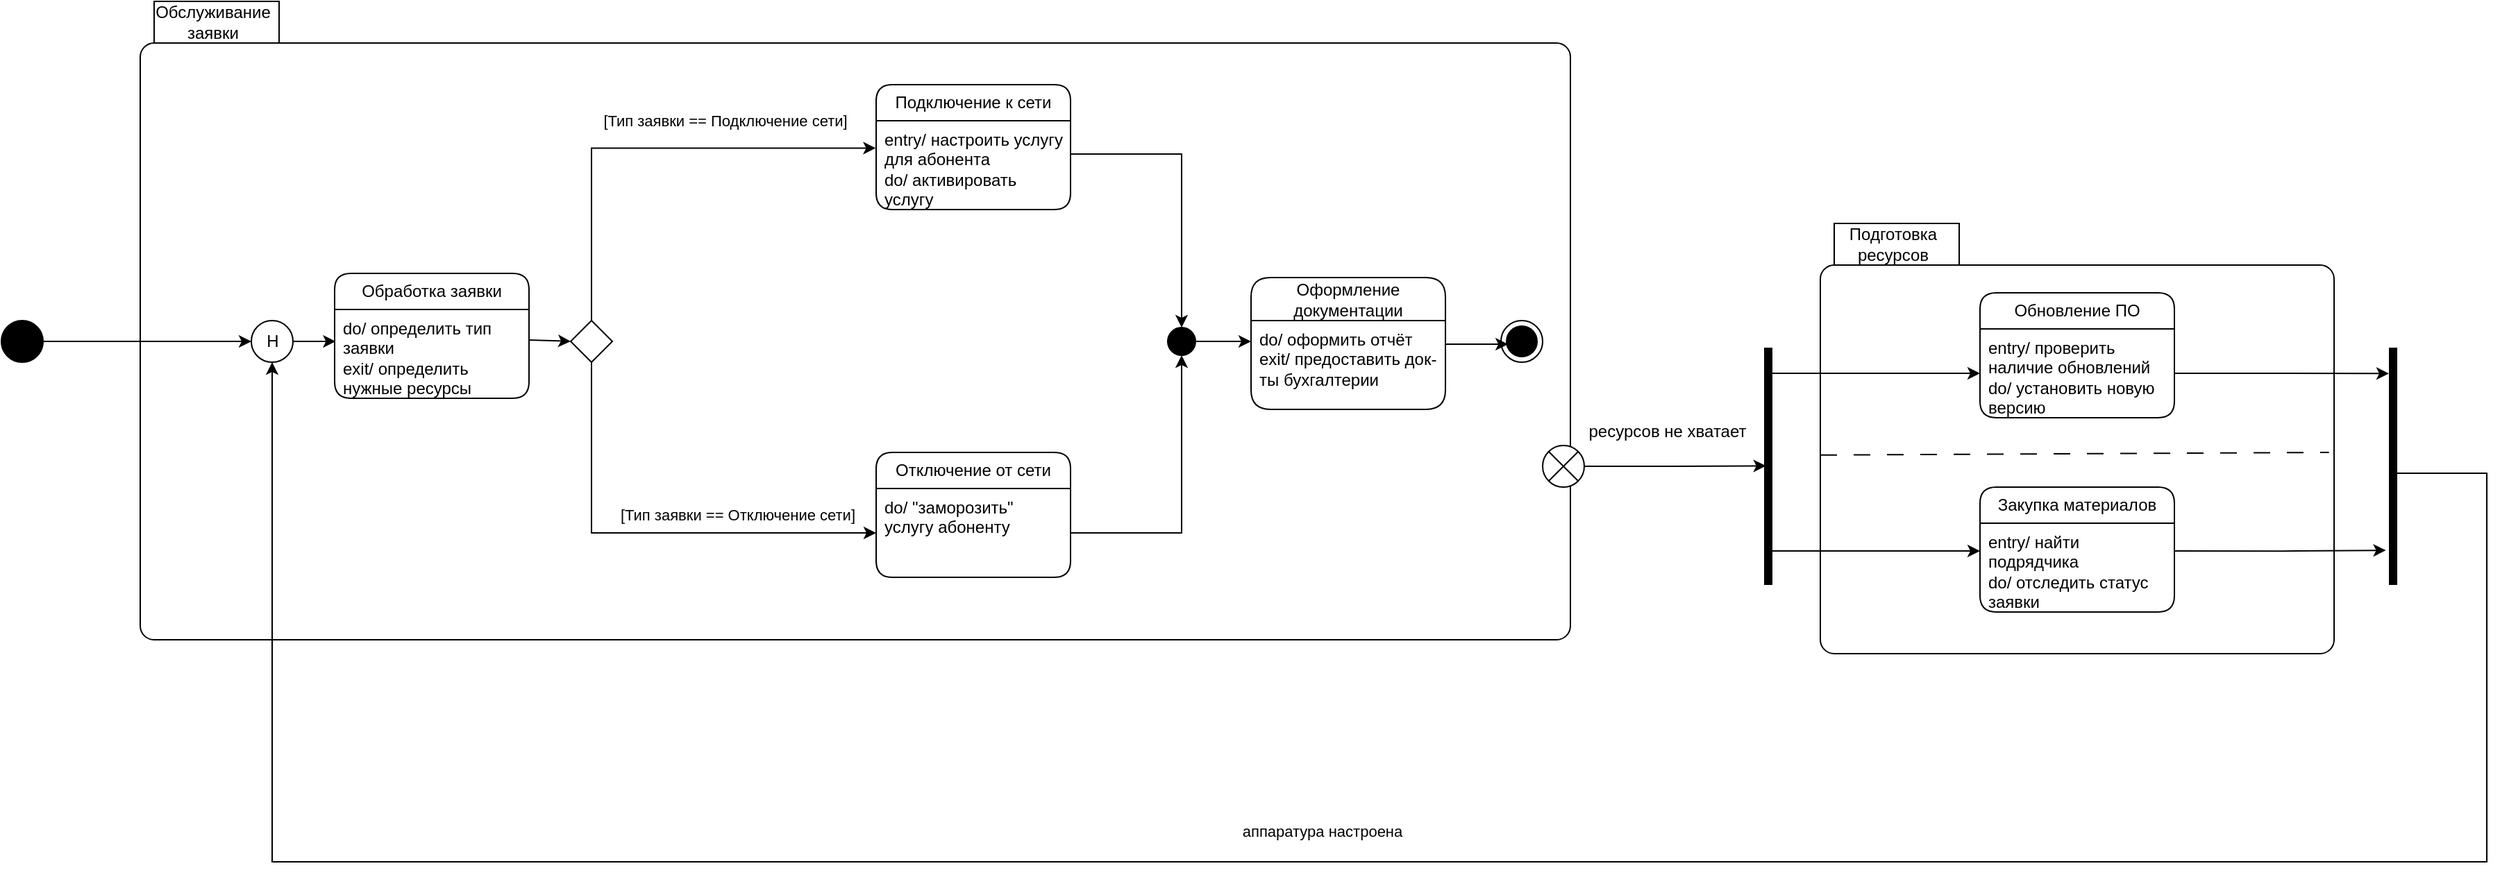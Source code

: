 <mxfile version="26.2.13" pages="2">
  <diagram name="Обслуживание" id="Cx_KuvmdFKSwc8TqTTQT">
    <mxGraphModel dx="1246" dy="707" grid="0" gridSize="10" guides="1" tooltips="1" connect="1" arrows="1" fold="1" page="1" pageScale="1" pageWidth="3300" pageHeight="4681" math="0" shadow="0">
      <root>
        <mxCell id="0" />
        <mxCell id="1" parent="0" />
        <mxCell id="3_vZ5RSwjk4oFl8BIVlI-1" value="Обслуживание заявки" style="shape=folder;align=center;verticalAlign=middle;fontStyle=0;tabWidth=100;tabHeight=30;tabPosition=left;html=1;boundedLbl=1;labelInHeader=1;rounded=1;absoluteArcSize=1;arcSize=10;whiteSpace=wrap;" vertex="1" parent="1">
          <mxGeometry x="403" y="351" width="1030" height="460" as="geometry" />
        </mxCell>
        <mxCell id="3_vZ5RSwjk4oFl8BIVlI-2" style="edgeStyle=orthogonalEdgeStyle;rounded=0;orthogonalLoop=1;jettySize=auto;html=1;entryX=-0.002;entryY=0.308;entryDx=0;entryDy=0;entryPerimeter=0;" edge="1" parent="1" source="3_vZ5RSwjk4oFl8BIVlI-6" target="3_vZ5RSwjk4oFl8BIVlI-10">
          <mxGeometry relative="1" as="geometry">
            <Array as="points" />
          </mxGeometry>
        </mxCell>
        <mxCell id="3_vZ5RSwjk4oFl8BIVlI-3" value="[Тип заявки == Отключение сети]" style="edgeLabel;html=1;align=center;verticalAlign=middle;resizable=0;points=[];" vertex="1" connectable="0" parent="3_vZ5RSwjk4oFl8BIVlI-2">
          <mxGeometry x="-0.629" relative="1" as="geometry">
            <mxPoint x="105" y="201" as="offset" />
          </mxGeometry>
        </mxCell>
        <mxCell id="3_vZ5RSwjk4oFl8BIVlI-4" style="edgeStyle=orthogonalEdgeStyle;rounded=0;orthogonalLoop=1;jettySize=auto;html=1;entryX=0;entryY=0.5;entryDx=0;entryDy=0;" edge="1" parent="1" source="3_vZ5RSwjk4oFl8BIVlI-6" target="3_vZ5RSwjk4oFl8BIVlI-12">
          <mxGeometry relative="1" as="geometry" />
        </mxCell>
        <mxCell id="3_vZ5RSwjk4oFl8BIVlI-5" value="[Тип заявки == Подключение сети]" style="edgeLabel;html=1;align=center;verticalAlign=middle;resizable=0;points=[];" vertex="1" connectable="0" parent="3_vZ5RSwjk4oFl8BIVlI-4">
          <mxGeometry x="0.395" y="-2" relative="1" as="geometry">
            <mxPoint x="-10" y="-299" as="offset" />
          </mxGeometry>
        </mxCell>
        <mxCell id="3_vZ5RSwjk4oFl8BIVlI-6" value="" style="rhombus;" vertex="1" parent="1">
          <mxGeometry x="713" y="581" width="30" height="30" as="geometry" />
        </mxCell>
        <mxCell id="3_vZ5RSwjk4oFl8BIVlI-7" value="Обработка заявки" style="swimlane;fontStyle=0;childLayout=stackLayout;horizontal=1;startSize=26;fillColor=none;horizontalStack=0;resizeParent=1;resizeParentMax=0;resizeLast=0;collapsible=1;marginBottom=0;whiteSpace=wrap;html=1;rounded=1;" vertex="1" parent="1">
          <mxGeometry x="543" y="547" width="140" height="90" as="geometry">
            <mxRectangle x="610" y="456" width="150" height="30" as="alternateBounds" />
          </mxGeometry>
        </mxCell>
        <mxCell id="3_vZ5RSwjk4oFl8BIVlI-8" value="do/ определить тип заявки&lt;div&gt;exit/ определить нужные ресурсы&lt;/div&gt;" style="text;strokeColor=none;fillColor=none;align=left;verticalAlign=top;spacingLeft=4;spacingRight=4;overflow=hidden;rotatable=0;points=[[0,0.5],[1,0.5]];portConstraint=eastwest;whiteSpace=wrap;html=1;" vertex="1" parent="3_vZ5RSwjk4oFl8BIVlI-7">
          <mxGeometry y="26" width="140" height="64" as="geometry" />
        </mxCell>
        <mxCell id="3_vZ5RSwjk4oFl8BIVlI-9" value="Подключение к сети" style="swimlane;fontStyle=0;childLayout=stackLayout;horizontal=1;startSize=26;fillColor=none;horizontalStack=0;resizeParent=1;resizeParentMax=0;resizeLast=0;collapsible=1;marginBottom=0;whiteSpace=wrap;html=1;rounded=1;" vertex="1" parent="1">
          <mxGeometry x="933" y="411" width="140" height="90" as="geometry" />
        </mxCell>
        <mxCell id="3_vZ5RSwjk4oFl8BIVlI-10" value="&lt;div&gt;entry/ настроить услугу для абонента&lt;/div&gt;do/ активировать услугу" style="text;strokeColor=none;fillColor=none;align=left;verticalAlign=top;spacingLeft=4;spacingRight=4;overflow=hidden;rotatable=0;points=[[0,0.5],[1,0.5]];portConstraint=eastwest;whiteSpace=wrap;html=1;" vertex="1" parent="3_vZ5RSwjk4oFl8BIVlI-9">
          <mxGeometry y="26" width="140" height="64" as="geometry" />
        </mxCell>
        <mxCell id="3_vZ5RSwjk4oFl8BIVlI-11" value="Отключение от сети" style="swimlane;fontStyle=0;childLayout=stackLayout;horizontal=1;startSize=26;fillColor=none;horizontalStack=0;resizeParent=1;resizeParentMax=0;resizeLast=0;collapsible=1;marginBottom=0;whiteSpace=wrap;html=1;rounded=1;" vertex="1" parent="1">
          <mxGeometry x="933" y="676" width="140" height="90" as="geometry" />
        </mxCell>
        <mxCell id="3_vZ5RSwjk4oFl8BIVlI-12" value="&lt;div&gt;&lt;span style=&quot;background-color: initial;&quot;&gt;do/ &quot;заморозить&quot; услугу абоненту&lt;/span&gt;&lt;/div&gt;" style="text;strokeColor=none;fillColor=none;align=left;verticalAlign=top;spacingLeft=4;spacingRight=4;overflow=hidden;rotatable=0;points=[[0,0.5],[1,0.5]];portConstraint=eastwest;whiteSpace=wrap;html=1;" vertex="1" parent="3_vZ5RSwjk4oFl8BIVlI-11">
          <mxGeometry y="26" width="140" height="64" as="geometry" />
        </mxCell>
        <mxCell id="3_vZ5RSwjk4oFl8BIVlI-13" style="edgeStyle=orthogonalEdgeStyle;rounded=0;orthogonalLoop=1;jettySize=auto;html=1;entryX=0;entryY=0.5;entryDx=0;entryDy=0;" edge="1" parent="1" source="3_vZ5RSwjk4oFl8BIVlI-14" target="3_vZ5RSwjk4oFl8BIVlI-40">
          <mxGeometry relative="1" as="geometry" />
        </mxCell>
        <mxCell id="3_vZ5RSwjk4oFl8BIVlI-14" value="" style="ellipse;fillColor=strokeColor;html=1;" vertex="1" parent="1">
          <mxGeometry x="303" y="581" width="30" height="30" as="geometry" />
        </mxCell>
        <mxCell id="3_vZ5RSwjk4oFl8BIVlI-15" value="" style="edgeStyle=orthogonalEdgeStyle;rounded=0;orthogonalLoop=1;jettySize=auto;html=1;" edge="1" parent="1" source="3_vZ5RSwjk4oFl8BIVlI-16" target="3_vZ5RSwjk4oFl8BIVlI-19">
          <mxGeometry relative="1" as="geometry">
            <Array as="points">
              <mxPoint x="1203" y="596" />
              <mxPoint x="1203" y="596" />
            </Array>
          </mxGeometry>
        </mxCell>
        <mxCell id="3_vZ5RSwjk4oFl8BIVlI-16" value="" style="ellipse;fillColor=strokeColor;html=1;" vertex="1" parent="1">
          <mxGeometry x="1143" y="586" width="20" height="20" as="geometry" />
        </mxCell>
        <mxCell id="3_vZ5RSwjk4oFl8BIVlI-17" style="edgeStyle=orthogonalEdgeStyle;rounded=0;orthogonalLoop=1;jettySize=auto;html=1;entryX=0.5;entryY=0;entryDx=0;entryDy=0;exitX=1;exitY=0.5;exitDx=0;exitDy=0;" edge="1" parent="1" source="3_vZ5RSwjk4oFl8BIVlI-10" target="3_vZ5RSwjk4oFl8BIVlI-16">
          <mxGeometry relative="1" as="geometry">
            <Array as="points">
              <mxPoint x="1073" y="461" />
              <mxPoint x="1153" y="461" />
            </Array>
          </mxGeometry>
        </mxCell>
        <mxCell id="3_vZ5RSwjk4oFl8BIVlI-18" value="Оформление документации" style="swimlane;fontStyle=0;childLayout=stackLayout;horizontal=1;startSize=31;fillColor=none;horizontalStack=0;resizeParent=1;resizeParentMax=0;resizeLast=0;collapsible=1;marginBottom=0;whiteSpace=wrap;html=1;rounded=1;" vertex="1" parent="1">
          <mxGeometry x="1203" y="550" width="140" height="95" as="geometry" />
        </mxCell>
        <mxCell id="3_vZ5RSwjk4oFl8BIVlI-19" value="do/ оформить отчёт&lt;div&gt;exit/ предоставить док-ты бухгалтерии&lt;/div&gt;" style="text;strokeColor=none;fillColor=none;align=left;verticalAlign=top;spacingLeft=4;spacingRight=4;overflow=hidden;rotatable=0;points=[[0,0.5],[1,0.5]];portConstraint=eastwest;whiteSpace=wrap;html=1;" vertex="1" parent="3_vZ5RSwjk4oFl8BIVlI-18">
          <mxGeometry y="31" width="140" height="64" as="geometry" />
        </mxCell>
        <mxCell id="3_vZ5RSwjk4oFl8BIVlI-20" value="" style="ellipse;html=1;shape=endState;fillColor=strokeColor;" vertex="1" parent="1">
          <mxGeometry x="1383" y="581" width="30" height="30" as="geometry" />
        </mxCell>
        <mxCell id="3_vZ5RSwjk4oFl8BIVlI-21" value="" style="group" vertex="1" connectable="0" parent="1">
          <mxGeometry x="1503" y="511" width="525" height="438" as="geometry" />
        </mxCell>
        <mxCell id="3_vZ5RSwjk4oFl8BIVlI-22" value="Подготовка&lt;div&gt;ресурсов&lt;/div&gt;" style="shape=folder;align=center;verticalAlign=middle;fontStyle=0;tabWidth=100;tabHeight=30;tabPosition=left;html=1;boundedLbl=1;labelInHeader=1;rounded=1;absoluteArcSize=1;arcSize=10;whiteSpace=wrap;" vertex="1" parent="3_vZ5RSwjk4oFl8BIVlI-21">
          <mxGeometry x="110" width="370" height="310" as="geometry" />
        </mxCell>
        <mxCell id="3_vZ5RSwjk4oFl8BIVlI-23" value="Закупка материалов" style="swimlane;fontStyle=0;childLayout=stackLayout;horizontal=1;startSize=26;fillColor=none;horizontalStack=0;resizeParent=1;resizeParentMax=0;resizeLast=0;collapsible=1;marginBottom=0;whiteSpace=wrap;html=1;rounded=1;" vertex="1" parent="3_vZ5RSwjk4oFl8BIVlI-21">
          <mxGeometry x="225" y="190" width="140" height="90" as="geometry" />
        </mxCell>
        <mxCell id="3_vZ5RSwjk4oFl8BIVlI-24" value="&lt;div&gt;entry/ найти подрядчика&lt;/div&gt;do/ отследить статус заявки" style="text;strokeColor=none;fillColor=none;align=left;verticalAlign=top;spacingLeft=4;spacingRight=4;overflow=hidden;rotatable=0;points=[[0,0.5],[1,0.5]];portConstraint=eastwest;whiteSpace=wrap;html=1;" vertex="1" parent="3_vZ5RSwjk4oFl8BIVlI-23">
          <mxGeometry y="26" width="140" height="64" as="geometry" />
        </mxCell>
        <mxCell id="3_vZ5RSwjk4oFl8BIVlI-25" value="Обновление ПО" style="swimlane;fontStyle=0;childLayout=stackLayout;horizontal=1;startSize=26;fillColor=none;horizontalStack=0;resizeParent=1;resizeParentMax=0;resizeLast=0;collapsible=1;marginBottom=0;whiteSpace=wrap;html=1;rounded=1;" vertex="1" parent="3_vZ5RSwjk4oFl8BIVlI-21">
          <mxGeometry x="225" y="50" width="140" height="90" as="geometry" />
        </mxCell>
        <mxCell id="3_vZ5RSwjk4oFl8BIVlI-26" value="entry/ проверить наличие обновлений&lt;div&gt;do/ установить новую версию&lt;/div&gt;" style="text;strokeColor=none;fillColor=none;align=left;verticalAlign=top;spacingLeft=4;spacingRight=4;overflow=hidden;rotatable=0;points=[[0,0.5],[1,0.5]];portConstraint=eastwest;whiteSpace=wrap;html=1;" vertex="1" parent="3_vZ5RSwjk4oFl8BIVlI-25">
          <mxGeometry y="26" width="140" height="64" as="geometry" />
        </mxCell>
        <mxCell id="3_vZ5RSwjk4oFl8BIVlI-27" value="" style="endArrow=none;html=1;rounded=0;entryX=0.99;entryY=0.51;entryDx=0;entryDy=0;exitX=0;exitY=0;exitDx=0;exitDy=117.5;entryPerimeter=0;exitPerimeter=0;dashed=1;dashPattern=12 12;" edge="1" parent="3_vZ5RSwjk4oFl8BIVlI-21">
          <mxGeometry width="50" height="50" relative="1" as="geometry">
            <mxPoint x="110" y="166.9" as="sourcePoint" />
            <mxPoint x="476.3" y="165.0" as="targetPoint" />
          </mxGeometry>
        </mxCell>
        <mxCell id="3_vZ5RSwjk4oFl8BIVlI-28" style="edgeStyle=orthogonalEdgeStyle;rounded=0;orthogonalLoop=1;jettySize=auto;html=1;entryX=0;entryY=0.5;entryDx=0;entryDy=0;" edge="1" parent="3_vZ5RSwjk4oFl8BIVlI-21" source="3_vZ5RSwjk4oFl8BIVlI-30" target="3_vZ5RSwjk4oFl8BIVlI-26">
          <mxGeometry relative="1" as="geometry">
            <Array as="points">
              <mxPoint x="110" y="108" />
              <mxPoint x="110" y="108" />
            </Array>
          </mxGeometry>
        </mxCell>
        <mxCell id="3_vZ5RSwjk4oFl8BIVlI-29" style="edgeStyle=orthogonalEdgeStyle;rounded=0;orthogonalLoop=1;jettySize=auto;html=1;entryX=0;entryY=0.5;entryDx=0;entryDy=0;" edge="1" parent="3_vZ5RSwjk4oFl8BIVlI-21" source="3_vZ5RSwjk4oFl8BIVlI-30">
          <mxGeometry relative="1" as="geometry">
            <mxPoint x="225" y="236.0" as="targetPoint" />
            <Array as="points">
              <mxPoint x="120" y="236" />
              <mxPoint x="120" y="236" />
            </Array>
          </mxGeometry>
        </mxCell>
        <mxCell id="3_vZ5RSwjk4oFl8BIVlI-30" value="" style="html=1;points=[];perimeter=orthogonalPerimeter;fillColor=strokeColor;" vertex="1" parent="3_vZ5RSwjk4oFl8BIVlI-21">
          <mxGeometry x="70" y="90" width="5" height="170" as="geometry" />
        </mxCell>
        <mxCell id="3_vZ5RSwjk4oFl8BIVlI-31" value="" style="html=1;points=[];perimeter=orthogonalPerimeter;fillColor=strokeColor;" vertex="1" parent="3_vZ5RSwjk4oFl8BIVlI-21">
          <mxGeometry x="520" y="90" width="5" height="170" as="geometry" />
        </mxCell>
        <mxCell id="3_vZ5RSwjk4oFl8BIVlI-32" style="edgeStyle=orthogonalEdgeStyle;rounded=0;orthogonalLoop=1;jettySize=auto;html=1;entryX=-0.109;entryY=0.107;entryDx=0;entryDy=0;entryPerimeter=0;" edge="1" parent="3_vZ5RSwjk4oFl8BIVlI-21" source="3_vZ5RSwjk4oFl8BIVlI-26" target="3_vZ5RSwjk4oFl8BIVlI-31">
          <mxGeometry relative="1" as="geometry" />
        </mxCell>
        <mxCell id="3_vZ5RSwjk4oFl8BIVlI-33" style="edgeStyle=orthogonalEdgeStyle;rounded=0;orthogonalLoop=1;jettySize=auto;html=1;entryX=-0.545;entryY=0.856;entryDx=0;entryDy=0;entryPerimeter=0;" edge="1" parent="3_vZ5RSwjk4oFl8BIVlI-21" target="3_vZ5RSwjk4oFl8BIVlI-31">
          <mxGeometry relative="1" as="geometry">
            <mxPoint x="365" y="236.053" as="sourcePoint" />
            <Array as="points">
              <mxPoint x="443" y="236" />
            </Array>
          </mxGeometry>
        </mxCell>
        <mxCell id="3_vZ5RSwjk4oFl8BIVlI-34" value="&lt;span style=&quot;text-wrap: nowrap;&quot;&gt;ресурсов не хватает&lt;/span&gt;" style="text;html=1;align=center;verticalAlign=middle;whiteSpace=wrap;rounded=0;" vertex="1" parent="3_vZ5RSwjk4oFl8BIVlI-21">
          <mxGeometry x="-30" y="135" width="60" height="30" as="geometry" />
        </mxCell>
        <mxCell id="3_vZ5RSwjk4oFl8BIVlI-35" style="edgeStyle=orthogonalEdgeStyle;rounded=0;orthogonalLoop=1;jettySize=auto;html=1;entryX=0.5;entryY=1;entryDx=0;entryDy=0;" edge="1" parent="1" source="3_vZ5RSwjk4oFl8BIVlI-31" target="3_vZ5RSwjk4oFl8BIVlI-40">
          <mxGeometry relative="1" as="geometry">
            <Array as="points">
              <mxPoint x="2093" y="691" />
              <mxPoint x="2093" y="971" />
              <mxPoint x="498" y="971" />
            </Array>
          </mxGeometry>
        </mxCell>
        <mxCell id="3_vZ5RSwjk4oFl8BIVlI-36" value="аппаратура настроена" style="edgeLabel;html=1;align=center;verticalAlign=middle;resizable=0;points=[];" vertex="1" connectable="0" parent="3_vZ5RSwjk4oFl8BIVlI-35">
          <mxGeometry x="0.031" relative="1" as="geometry">
            <mxPoint x="1" y="-22" as="offset" />
          </mxGeometry>
        </mxCell>
        <mxCell id="3_vZ5RSwjk4oFl8BIVlI-37" value="" style="shape=sumEllipse;perimeter=ellipsePerimeter;html=1;backgroundOutline=1;" vertex="1" parent="1">
          <mxGeometry x="1413" y="671" width="30" height="30" as="geometry" />
        </mxCell>
        <mxCell id="3_vZ5RSwjk4oFl8BIVlI-38" value="" style="edgeStyle=orthogonalEdgeStyle;rounded=0;orthogonalLoop=1;jettySize=auto;html=1;" edge="1" parent="1" target="3_vZ5RSwjk4oFl8BIVlI-6">
          <mxGeometry relative="1" as="geometry">
            <mxPoint x="683" y="595.059" as="sourcePoint" />
          </mxGeometry>
        </mxCell>
        <mxCell id="3_vZ5RSwjk4oFl8BIVlI-39" style="edgeStyle=orthogonalEdgeStyle;rounded=0;orthogonalLoop=1;jettySize=auto;html=1;entryX=0.169;entryY=0.498;entryDx=0;entryDy=0;entryPerimeter=0;" edge="1" parent="1" source="3_vZ5RSwjk4oFl8BIVlI-37" target="3_vZ5RSwjk4oFl8BIVlI-30">
          <mxGeometry relative="1" as="geometry">
            <mxPoint x="1483" y="786" as="targetPoint" />
            <Array as="points" />
          </mxGeometry>
        </mxCell>
        <mxCell id="3_vZ5RSwjk4oFl8BIVlI-40" value="H" style="ellipse;html=1;" vertex="1" parent="1">
          <mxGeometry x="483" y="581" width="30" height="30" as="geometry" />
        </mxCell>
        <mxCell id="3_vZ5RSwjk4oFl8BIVlI-41" style="edgeStyle=orthogonalEdgeStyle;rounded=0;orthogonalLoop=1;jettySize=auto;html=1;exitX=1;exitY=0.5;exitDx=0;exitDy=0;entryX=0.169;entryY=0.568;entryDx=0;entryDy=0;entryPerimeter=0;" edge="1" parent="1" source="3_vZ5RSwjk4oFl8BIVlI-19" target="3_vZ5RSwjk4oFl8BIVlI-20">
          <mxGeometry relative="1" as="geometry">
            <Array as="points">
              <mxPoint x="1343" y="598" />
            </Array>
          </mxGeometry>
        </mxCell>
        <mxCell id="3_vZ5RSwjk4oFl8BIVlI-42" style="edgeStyle=orthogonalEdgeStyle;rounded=0;orthogonalLoop=1;jettySize=auto;html=1;exitX=1;exitY=0.5;exitDx=0;exitDy=0;entryX=0.005;entryY=0.344;entryDx=0;entryDy=0;entryPerimeter=0;" edge="1" parent="1" source="3_vZ5RSwjk4oFl8BIVlI-40" target="3_vZ5RSwjk4oFl8BIVlI-8">
          <mxGeometry relative="1" as="geometry" />
        </mxCell>
        <mxCell id="3_vZ5RSwjk4oFl8BIVlI-43" style="edgeStyle=orthogonalEdgeStyle;rounded=0;orthogonalLoop=1;jettySize=auto;html=1;exitX=1;exitY=0.5;exitDx=0;exitDy=0;entryX=0.5;entryY=1;entryDx=0;entryDy=0;" edge="1" parent="1" source="3_vZ5RSwjk4oFl8BIVlI-12" target="3_vZ5RSwjk4oFl8BIVlI-16">
          <mxGeometry relative="1" as="geometry" />
        </mxCell>
      </root>
    </mxGraphModel>
  </diagram>
  <diagram id="DyGYh05fFmxFakDT9QLJ" name="запрос на подключение ">
    <mxGraphModel dx="2265" dy="1285" grid="0" gridSize="10" guides="1" tooltips="1" connect="1" arrows="1" fold="1" page="1" pageScale="1" pageWidth="3300" pageHeight="4681" math="0" shadow="0">
      <root>
        <mxCell id="0" />
        <mxCell id="1" parent="0" />
        <mxCell id="G_K5itEXuv4odxjI9YQ4-1" value="Обработка заявки" style="shape=folder;align=center;verticalAlign=middle;fontStyle=0;tabWidth=100;tabHeight=30;tabPosition=left;html=1;boundedLbl=1;labelInHeader=1;rounded=1;absoluteArcSize=1;arcSize=10;whiteSpace=wrap;" parent="1" vertex="1">
          <mxGeometry x="493" y="363" width="250" height="355" as="geometry" />
        </mxCell>
        <mxCell id="G_K5itEXuv4odxjI9YQ4-2" value="Регистрация аккаунта" style="swimlane;fontStyle=0;childLayout=stackLayout;horizontal=1;startSize=26;fillColor=none;horizontalStack=0;resizeParent=1;resizeParentMax=0;resizeLast=0;collapsible=1;marginBottom=0;whiteSpace=wrap;html=1;rounded=1;" parent="1" vertex="1">
          <mxGeometry x="548" y="573" width="140" height="90" as="geometry" />
        </mxCell>
        <mxCell id="G_K5itEXuv4odxjI9YQ4-3" value="entry/ узнать данные клиента&lt;div&gt;do/ создать учётную запись&lt;/div&gt;" style="text;strokeColor=none;fillColor=none;align=left;verticalAlign=top;spacingLeft=4;spacingRight=4;overflow=hidden;rotatable=0;points=[[0,0.5],[1,0.5]];portConstraint=eastwest;whiteSpace=wrap;html=1;" parent="G_K5itEXuv4odxjI9YQ4-2" vertex="1">
          <mxGeometry y="26" width="140" height="64" as="geometry" />
        </mxCell>
        <mxCell id="G_K5itEXuv4odxjI9YQ4-4" value="&lt;div&gt;Выбор тарифного плана&lt;/div&gt;" style="swimlane;fontStyle=0;childLayout=stackLayout;horizontal=1;startSize=30;fillColor=none;horizontalStack=0;resizeParent=1;resizeParentMax=0;resizeLast=0;collapsible=1;marginBottom=0;whiteSpace=wrap;html=1;rounded=1;" parent="1" vertex="1">
          <mxGeometry x="548" y="433" width="140" height="110" as="geometry" />
        </mxCell>
        <mxCell id="G_K5itEXuv4odxjI9YQ4-5" value="entry/ выяснить потребности клиента&lt;div&gt;do/ выбрать тариф подходящий клиенту&lt;br&gt;&lt;div&gt;&lt;br&gt;&lt;/div&gt;&lt;/div&gt;" style="text;strokeColor=none;fillColor=none;align=left;verticalAlign=top;spacingLeft=4;spacingRight=4;overflow=hidden;rotatable=0;points=[[0,0.5],[1,0.5]];portConstraint=eastwest;whiteSpace=wrap;html=1;" parent="G_K5itEXuv4odxjI9YQ4-4" vertex="1">
          <mxGeometry y="30" width="140" height="80" as="geometry" />
        </mxCell>
        <mxCell id="G_K5itEXuv4odxjI9YQ4-6" value="" style="endArrow=none;html=1;rounded=0;entryX=0.995;entryY=0.561;entryDx=0;entryDy=0;exitX=0;exitY=0;exitDx=0;exitDy=117.5;entryPerimeter=0;exitPerimeter=0;dashed=1;dashPattern=12 12;" parent="1" target="G_K5itEXuv4odxjI9YQ4-1" edge="1">
          <mxGeometry width="50" height="50" relative="1" as="geometry">
            <mxPoint x="493" y="563" as="sourcePoint" />
            <mxPoint x="733" y="563" as="targetPoint" />
          </mxGeometry>
        </mxCell>
        <mxCell id="G_K5itEXuv4odxjI9YQ4-7" style="edgeStyle=orthogonalEdgeStyle;rounded=0;orthogonalLoop=1;jettySize=auto;html=1;entryX=-0.005;entryY=0.314;entryDx=0;entryDy=0;entryPerimeter=0;exitX=0.65;exitY=0.104;exitDx=0;exitDy=0;exitPerimeter=0;" parent="1" source="G_K5itEXuv4odxjI9YQ4-9" target="G_K5itEXuv4odxjI9YQ4-5" edge="1">
          <mxGeometry relative="1" as="geometry">
            <Array as="points">
              <mxPoint x="441" y="488" />
            </Array>
            <mxPoint x="448.0" y="505" as="targetPoint" />
            <mxPoint x="448" y="493" as="sourcePoint" />
          </mxGeometry>
        </mxCell>
        <mxCell id="G_K5itEXuv4odxjI9YQ4-8" style="edgeStyle=orthogonalEdgeStyle;rounded=0;orthogonalLoop=1;jettySize=auto;html=1;" parent="1" source="G_K5itEXuv4odxjI9YQ4-9" edge="1">
          <mxGeometry relative="1" as="geometry">
            <mxPoint x="548" y="623" as="targetPoint" />
            <Array as="points">
              <mxPoint x="548" y="623" />
            </Array>
          </mxGeometry>
        </mxCell>
        <mxCell id="G_K5itEXuv4odxjI9YQ4-9" value="" style="html=1;points=[];perimeter=orthogonalPerimeter;fillColor=strokeColor;" parent="1" vertex="1">
          <mxGeometry x="438" y="473" width="5" height="170" as="geometry" />
        </mxCell>
        <mxCell id="G_K5itEXuv4odxjI9YQ4-10" value="" style="html=1;points=[];perimeter=orthogonalPerimeter;fillColor=strokeColor;" parent="1" vertex="1">
          <mxGeometry x="788" y="473" width="5" height="170" as="geometry" />
        </mxCell>
        <mxCell id="G_K5itEXuv4odxjI9YQ4-11" style="edgeStyle=orthogonalEdgeStyle;rounded=0;orthogonalLoop=1;jettySize=auto;html=1;exitX=1;exitY=0.5;exitDx=0;exitDy=0;entryX=-0.544;entryY=0.926;entryDx=0;entryDy=0;entryPerimeter=0;" parent="1" source="G_K5itEXuv4odxjI9YQ4-3" target="G_K5itEXuv4odxjI9YQ4-10" edge="1">
          <mxGeometry relative="1" as="geometry" />
        </mxCell>
        <mxCell id="G_K5itEXuv4odxjI9YQ4-12" style="edgeStyle=orthogonalEdgeStyle;rounded=0;orthogonalLoop=1;jettySize=auto;html=1;" parent="1" source="G_K5itEXuv4odxjI9YQ4-5" edge="1">
          <mxGeometry relative="1" as="geometry">
            <mxPoint x="788" y="503" as="targetPoint" />
            <Array as="points">
              <mxPoint x="788" y="503" />
            </Array>
          </mxGeometry>
        </mxCell>
        <mxCell id="G_K5itEXuv4odxjI9YQ4-13" style="edgeStyle=orthogonalEdgeStyle;rounded=0;orthogonalLoop=1;jettySize=auto;html=1;entryX=0.5;entryY=0;entryDx=0;entryDy=0;" parent="1" source="G_K5itEXuv4odxjI9YQ4-16" target="G_K5itEXuv4odxjI9YQ4-32" edge="1">
          <mxGeometry relative="1" as="geometry" />
        </mxCell>
        <mxCell id="G_K5itEXuv4odxjI9YQ4-14" value="условия тарифа&lt;div&gt;изменены&lt;/div&gt;" style="edgeLabel;html=1;align=center;verticalAlign=middle;resizable=0;points=[];" parent="G_K5itEXuv4odxjI9YQ4-13" vertex="1" connectable="0">
          <mxGeometry x="-0.154" y="1" relative="1" as="geometry">
            <mxPoint x="-46" y="9" as="offset" />
          </mxGeometry>
        </mxCell>
        <mxCell id="G_K5itEXuv4odxjI9YQ4-15" style="edgeStyle=orthogonalEdgeStyle;rounded=0;orthogonalLoop=1;jettySize=auto;html=1;exitX=0;exitY=0;exitDx=810;exitDy=117.5;exitPerimeter=0;entryX=0;entryY=0.5;entryDx=0;entryDy=0;" parent="1" target="G_K5itEXuv4odxjI9YQ4-38" edge="1">
          <mxGeometry relative="1" as="geometry">
            <Array as="points">
              <mxPoint x="1498.05" y="548.5" />
            </Array>
            <mxPoint x="1498.05" y="554" as="sourcePoint" />
          </mxGeometry>
        </mxCell>
        <mxCell id="G_K5itEXuv4odxjI9YQ4-16" value="Заключение сделки" style="shape=folder;align=center;verticalAlign=middle;fontStyle=0;tabWidth=100;tabHeight=30;tabPosition=left;html=1;boundedLbl=1;labelInHeader=1;rounded=1;absoluteArcSize=1;arcSize=10;whiteSpace=wrap;" parent="1" vertex="1">
          <mxGeometry x="878" y="438" width="620" height="205" as="geometry" />
        </mxCell>
        <mxCell id="G_K5itEXuv4odxjI9YQ4-17" style="edgeStyle=orthogonalEdgeStyle;rounded=0;orthogonalLoop=1;jettySize=auto;html=1;entryX=0;entryY=0;entryDx=0;entryDy=117.5;entryPerimeter=0;" parent="1" source="G_K5itEXuv4odxjI9YQ4-10" target="G_K5itEXuv4odxjI9YQ4-16" edge="1">
          <mxGeometry relative="1" as="geometry">
            <Array as="points">
              <mxPoint x="836" y="556" />
            </Array>
          </mxGeometry>
        </mxCell>
        <mxCell id="G_K5itEXuv4odxjI9YQ4-18" value="&lt;div&gt;Определение&lt;/div&gt;&lt;div&gt;размера оплаты&lt;span style=&quot;color: rgba(0, 0, 0, 0); font-family: monospace; font-size: 0px; text-align: start; text-wrap: nowrap; background-color: initial;&quot;&gt;%3CmxGraphModel%3E%3Croot%3E%3CmxCell%20id%3D%220%22%2F%3E%3CmxCell%20id%3D%221%22%20parent%3D%220%22%2F%3E%3CmxCell%20id%3D%222%22%20value%3D%22%26lt%3Bdiv%26gt%3B%D0%92%D1%8B%D0%B1%D0%BE%D1%80%20%D1%82%D0%B0%D1%80%D0%B8%D1%84%D0%BD%D0%BE%D0%B3%D0%BE%20%D0%BF%D0%BB%D0%B0%D0%BD%D0%B0%26lt%3B%2Fdiv%26gt%3B%22%20style%3D%22swimlane%3BfontStyle%3D0%3BchildLayout%3DstackLayout%3Bhorizontal%3D1%3BstartSize%3D30%3BfillColor%3Dnone%3BhorizontalStack%3D0%3BresizeParent%3D1%3BresizeParentMax%3D0%3BresizeLast%3D0%3Bcollapsible%3D1%3BmarginBottom%3D0%3BwhiteSpace%3Dwrap%3Bhtml%3D1%3Brounded%3D1%3B%22%20vertex%3D%221%22%20parent%3D%221%22%3E%3CmxGeometry%20x%3D%22650%22%20y%3D%22300%22%20width%3D%22140%22%20height%3D%2294%22%20as%3D%22geometry%22%2F%3E%3C%2FmxCell%3E%3CmxCell%20id%3D%223%22%20value%3D%22do%2F%20%D0%B2%D0%B2%D0%B5%D1%81%D1%82%D0%B8%20%D0%B4%D0%B0%D0%BD%D0%BD%D1%8B%D0%B5%20%D0%BA%D0%BB%D0%B8%D0%B5%D0%BD%D1%82%D0%B0%26lt%3Bdiv%26gt%3Bexit%2F%20%D1%81%D0%BE%D0%B7%D0%B4%D0%B0%D1%82%D1%8C%20%D1%83%D1%87%D1%91%D1%82%D0%BD%D1%83%D1%8E%20%D0%B7%D0%B0%D0%BF%D0%B8%D1%81%D1%8C%26lt%3B%2Fdiv%26gt%3B%22%20style%3D%22text%3BstrokeColor%3Dnone%3BfillColor%3Dnone%3Balign%3Dleft%3BverticalAlign%3Dtop%3BspacingLeft%3D4%3BspacingRight%3D4%3Boverflow%3Dhidden%3Brotatable%3D0%3Bpoints%3D%5B%5B0%2C0.5%5D%2C%5B1%2C0.5%5D%5D%3BportConstraint%3Deastwest%3BwhiteSpace%3Dwrap%3Bhtml%3D1%3B%22%20vertex%3D%221%22%20parent%3D%222%22%3E%3CmxGeometry%20y%3D%2230%22%20width%3D%22140%22%20height%3D%2264%22%20as%3D%22geometry%22%2F%3E%3C%2FmxCell%3E%3C%2Froot%3E%3C%2FmxGraphModel%3E&lt;/span&gt;&lt;span style=&quot;color: rgba(0, 0, 0, 0); font-family: monospace; font-size: 0px; text-align: start; text-wrap: nowrap; background-color: initial;&quot;&gt;%3CmxGraphModel%3E%3Croot%3E%3CmxCell%20id%3D%220%22%2F%3E%3CmxCell%20id%3D%221%22%20parent%3D%220%22%2F%3E%3CmxCell%20id%3D%222%22%20value%3D%22%26lt%3Bdiv%26gt%3B%D0%92%D1%8B%D0%B1%D0%BE%D1%80%20%D1%82%D0%B0%D1%80%D0%B8%D1%84%D0%BD%D0%BE%D0%B3%D0%BE%20%D0%BF%D0%BB%D0%B0%D0%BD%D0%B0%26lt%3B%2Fdiv%26gt%3B%22%20style%3D%22swimlane%3BfontStyle%3D0%3BchildLayout%3DstackLayout%3Bhorizontal%3D1%3BstartSize%3D30%3BfillColor%3Dnone%3BhorizontalStack%3D0%3BresizeParent%3D1%3BresizeParentMax%3D0%3BresizeLast%3D0%3Bcollapsible%3D1%3BmarginBottom%3D0%3BwhiteSpace%3Dwrap%3Bhtml%3D1%3Brounded%3D1%3B%22%20vertex%3D%221%22%20parent%3D%221%22%3E%3CmxGeometry%20x%3D%22650%22%20y%3D%22300%22%20width%3D%22140%22%20height%3D%2294%22%20as%3D%22geometry%22%2F%3E%3C%2FmxCell%3E%3CmxCell%20id%3D%223%22%20value%3D%22do%2F%20%D0%B2%D0%B2%D0%B5%D1%81%D1%82%D0%B8%20%D0%B4%D0%B0%D0%BD%D0%BD%D1%8B%D0%B5%20%D0%BA%D0%BB%D0%B8%D0%B5%D0%BD%D1%82%D0%B0%26lt%3Bdiv%26gt%3Bexit%2F%20%D1%81%D0%BE%D0%B7%D0%B4%D0%B0%D1%82%D1%8C%20%D1%83%D1%87%D1%91%D1%82%D0%BD%D1%83%D1%8E%20%D0%B7%D0%B0%D0%BF%D0%B8%D1%81%D1%8C%26lt%3B%2Fdiv%26gt%3B%22%20style%3D%22text%3BstrokeColor%3Dnone%3BfillColor%3Dnone%3Balign%3Dleft%3BverticalAlign%3Dtop%3BspacingLeft%3D4%3BspacingRight%3D4%3Boverflow%3Dhidden%3Brotatable%3D0%3Bpoints%3D%5B%5B0%2C0.5%5D%2C%5B1%2C0.5%5D%5D%3BportConstraint%3Deastwest%3BwhiteSpace%3Dwrap%3Bhtml%3D1%3B%22%20vertex%3D%221%22%20parent%3D%222%22%3E%3CmxGeometry%20y%3D%2230%22%20width%3D%22140%22%20height%3D%2264%22%20as%3D%22geometry%22%2F%3E%3C%2FmxCell%3E%3C%2Froot%3E%3C%2FmxGraphModel%3E&lt;/span&gt;&lt;/div&gt;" style="swimlane;fontStyle=0;childLayout=stackLayout;horizontal=1;startSize=30;fillColor=none;horizontalStack=0;resizeParent=1;resizeParentMax=0;resizeLast=0;collapsible=1;marginBottom=0;whiteSpace=wrap;html=1;rounded=1;" parent="1" vertex="1">
          <mxGeometry x="1028" y="503" width="140" height="94" as="geometry" />
        </mxCell>
        <mxCell id="G_K5itEXuv4odxjI9YQ4-19" value="do/ рассчитать стоимость за период&lt;div&gt;exit/ выбрать оптимальный план&lt;/div&gt;" style="text;strokeColor=none;fillColor=none;align=left;verticalAlign=top;spacingLeft=4;spacingRight=4;overflow=hidden;rotatable=0;points=[[0,0.5],[1,0.5]];portConstraint=eastwest;whiteSpace=wrap;html=1;" parent="G_K5itEXuv4odxjI9YQ4-18" vertex="1">
          <mxGeometry y="30" width="140" height="64" as="geometry" />
        </mxCell>
        <mxCell id="G_K5itEXuv4odxjI9YQ4-20" style="edgeStyle=orthogonalEdgeStyle;rounded=0;orthogonalLoop=1;jettySize=auto;html=1;entryX=0;entryY=0.5;entryDx=0;entryDy=0;" parent="1" source="G_K5itEXuv4odxjI9YQ4-21" target="G_K5itEXuv4odxjI9YQ4-43" edge="1">
          <mxGeometry relative="1" as="geometry" />
        </mxCell>
        <mxCell id="G_K5itEXuv4odxjI9YQ4-21" value="&lt;div&gt;Заключение договора&lt;/div&gt;" style="swimlane;fontStyle=0;childLayout=stackLayout;horizontal=1;startSize=30;fillColor=none;horizontalStack=0;resizeParent=1;resizeParentMax=0;resizeLast=0;collapsible=1;marginBottom=0;whiteSpace=wrap;html=1;rounded=1;" parent="1" vertex="1">
          <mxGeometry x="1268" y="503" width="140" height="94" as="geometry" />
        </mxCell>
        <mxCell id="G_K5itEXuv4odxjI9YQ4-22" value="&lt;div&gt;exit/ получить подпись клиента&lt;/div&gt;" style="text;strokeColor=none;fillColor=none;align=left;verticalAlign=top;spacingLeft=4;spacingRight=4;overflow=hidden;rotatable=0;points=[[0,0.5],[1,0.5]];portConstraint=eastwest;whiteSpace=wrap;html=1;" parent="G_K5itEXuv4odxjI9YQ4-21" vertex="1">
          <mxGeometry y="30" width="140" height="64" as="geometry" />
        </mxCell>
        <mxCell id="G_K5itEXuv4odxjI9YQ4-23" value="H" style="ellipse;html=1;" parent="1" vertex="1">
          <mxGeometry x="898" y="535" width="30" height="30" as="geometry" />
        </mxCell>
        <mxCell id="G_K5itEXuv4odxjI9YQ4-24" style="edgeStyle=orthogonalEdgeStyle;rounded=0;orthogonalLoop=1;jettySize=auto;html=1;entryX=-0.013;entryY=0.252;entryDx=0;entryDy=0;entryPerimeter=0;" parent="1" target="G_K5itEXuv4odxjI9YQ4-19" edge="1">
          <mxGeometry relative="1" as="geometry">
            <Array as="points">
              <mxPoint x="988" y="549" />
              <mxPoint x="988" y="549" />
            </Array>
            <mxPoint x="928.0" y="549.053" as="sourcePoint" />
          </mxGeometry>
        </mxCell>
        <mxCell id="G_K5itEXuv4odxjI9YQ4-25" style="edgeStyle=orthogonalEdgeStyle;rounded=0;orthogonalLoop=1;jettySize=auto;html=1;entryX=-0.019;entryY=0.219;entryDx=0;entryDy=0;entryPerimeter=0;" parent="1" source="G_K5itEXuv4odxjI9YQ4-19" target="G_K5itEXuv4odxjI9YQ4-22" edge="1">
          <mxGeometry relative="1" as="geometry">
            <Array as="points">
              <mxPoint x="1178" y="547" />
              <mxPoint x="1178" y="547" />
            </Array>
          </mxGeometry>
        </mxCell>
        <mxCell id="G_K5itEXuv4odxjI9YQ4-26" value="ежемесячный&amp;nbsp;&lt;div&gt;платёж&lt;div&gt;высчитан&lt;/div&gt;&lt;/div&gt;" style="edgeLabel;html=1;align=center;verticalAlign=middle;resizable=0;points=[];" parent="G_K5itEXuv4odxjI9YQ4-25" vertex="1" connectable="0">
          <mxGeometry x="0.215" y="1" relative="1" as="geometry">
            <mxPoint x="-9" y="-23" as="offset" />
          </mxGeometry>
        </mxCell>
        <mxCell id="G_K5itEXuv4odxjI9YQ4-27" style="edgeStyle=orthogonalEdgeStyle;rounded=0;orthogonalLoop=1;jettySize=auto;html=1;exitX=1;exitY=0.5;exitDx=0;exitDy=0;entryX=0;entryY=0.5;entryDx=0;entryDy=0;" parent="1" source="G_K5itEXuv4odxjI9YQ4-28" target="G_K5itEXuv4odxjI9YQ4-29" edge="1">
          <mxGeometry relative="1" as="geometry" />
        </mxCell>
        <mxCell id="G_K5itEXuv4odxjI9YQ4-28" value="" style="ellipse;fillColor=strokeColor;html=1;" parent="1" vertex="1">
          <mxGeometry x="78" y="543" width="30" height="30" as="geometry" />
        </mxCell>
        <mxCell id="G_K5itEXuv4odxjI9YQ4-29" value="&lt;div&gt;Привлечение клиента&lt;/div&gt;" style="swimlane;fontStyle=0;childLayout=stackLayout;horizontal=1;startSize=30;fillColor=none;horizontalStack=0;resizeParent=1;resizeParentMax=0;resizeLast=0;collapsible=1;marginBottom=0;whiteSpace=wrap;html=1;rounded=1;" parent="1" vertex="1">
          <mxGeometry x="158" y="511" width="140" height="94" as="geometry" />
        </mxCell>
        <mxCell id="G_K5itEXuv4odxjI9YQ4-30" value="do/ заинтересовать клиента&lt;div&gt;&lt;br&gt;&lt;/div&gt;" style="text;strokeColor=none;fillColor=none;align=left;verticalAlign=top;spacingLeft=4;spacingRight=4;overflow=hidden;rotatable=0;points=[[0,0.5],[1,0.5]];portConstraint=eastwest;whiteSpace=wrap;html=1;" parent="G_K5itEXuv4odxjI9YQ4-29" vertex="1">
          <mxGeometry y="30" width="140" height="64" as="geometry" />
        </mxCell>
        <mxCell id="G_K5itEXuv4odxjI9YQ4-31" style="edgeStyle=orthogonalEdgeStyle;rounded=0;orthogonalLoop=1;jettySize=auto;html=1;entryX=0.533;entryY=0.49;entryDx=0;entryDy=0;entryPerimeter=0;" parent="1" source="G_K5itEXuv4odxjI9YQ4-30" target="G_K5itEXuv4odxjI9YQ4-9" edge="1">
          <mxGeometry relative="1" as="geometry">
            <Array as="points">
              <mxPoint x="408" y="556" />
              <mxPoint x="408" y="556" />
            </Array>
          </mxGeometry>
        </mxCell>
        <mxCell id="G_K5itEXuv4odxjI9YQ4-32" value="&lt;div&gt;Пересмотр договора&lt;/div&gt;" style="swimlane;fontStyle=0;childLayout=stackLayout;horizontal=1;startSize=30;fillColor=none;horizontalStack=0;resizeParent=1;resizeParentMax=0;resizeLast=0;collapsible=1;marginBottom=0;whiteSpace=wrap;html=1;rounded=1;" parent="1" vertex="1">
          <mxGeometry x="1118" y="718" width="140" height="94" as="geometry" />
        </mxCell>
        <mxCell id="G_K5itEXuv4odxjI9YQ4-33" value="do/ обновление стоимости услуг" style="text;strokeColor=none;fillColor=none;align=left;verticalAlign=top;spacingLeft=4;spacingRight=4;overflow=hidden;rotatable=0;points=[[0,0.5],[1,0.5]];portConstraint=eastwest;whiteSpace=wrap;html=1;" parent="G_K5itEXuv4odxjI9YQ4-32" vertex="1">
          <mxGeometry y="30" width="140" height="64" as="geometry" />
        </mxCell>
        <mxCell id="G_K5itEXuv4odxjI9YQ4-34" style="edgeStyle=orthogonalEdgeStyle;rounded=0;orthogonalLoop=1;jettySize=auto;html=1;exitX=0.5;exitY=0;exitDx=0;exitDy=0;entryX=0;entryY=0.5;entryDx=0;entryDy=0;" parent="1" source="G_K5itEXuv4odxjI9YQ4-38" target="G_K5itEXuv4odxjI9YQ4-41" edge="1">
          <mxGeometry relative="1" as="geometry" />
        </mxCell>
        <mxCell id="G_K5itEXuv4odxjI9YQ4-35" value="[Баланс на счёте &amp;gt; 0]" style="edgeLabel;html=1;align=center;verticalAlign=middle;resizable=0;points=[];" parent="G_K5itEXuv4odxjI9YQ4-34" vertex="1" connectable="0">
          <mxGeometry x="0.484" y="-2" relative="1" as="geometry">
            <mxPoint x="-24" y="-12" as="offset" />
          </mxGeometry>
        </mxCell>
        <mxCell id="G_K5itEXuv4odxjI9YQ4-36" style="edgeStyle=orthogonalEdgeStyle;rounded=0;orthogonalLoop=1;jettySize=auto;html=1;exitX=1;exitY=0.5;exitDx=0;exitDy=0;entryX=0.5;entryY=0;entryDx=0;entryDy=0;" parent="1" source="G_K5itEXuv4odxjI9YQ4-38" target="G_K5itEXuv4odxjI9YQ4-39" edge="1">
          <mxGeometry relative="1" as="geometry" />
        </mxCell>
        <mxCell id="G_K5itEXuv4odxjI9YQ4-37" value="[else]" style="edgeLabel;html=1;align=center;verticalAlign=middle;resizable=0;points=[];" parent="G_K5itEXuv4odxjI9YQ4-36" vertex="1" connectable="0">
          <mxGeometry x="-0.341" y="-1" relative="1" as="geometry">
            <mxPoint x="-3" y="-10" as="offset" />
          </mxGeometry>
        </mxCell>
        <mxCell id="G_K5itEXuv4odxjI9YQ4-38" value="" style="rhombus;" parent="1" vertex="1">
          <mxGeometry x="1558.05" y="533.5" width="30" height="30" as="geometry" />
        </mxCell>
        <mxCell id="G_K5itEXuv4odxjI9YQ4-39" value="Ожидание оплаты" style="swimlane;fontStyle=0;childLayout=stackLayout;horizontal=1;startSize=30;fillColor=none;horizontalStack=0;resizeParent=1;resizeParentMax=0;resizeLast=0;collapsible=1;marginBottom=0;whiteSpace=wrap;html=1;rounded=1;" parent="1" vertex="1">
          <mxGeometry x="1658.05" y="571.5" width="140" height="94" as="geometry" />
        </mxCell>
        <mxCell id="G_K5itEXuv4odxjI9YQ4-40" value="do/ уведомить клиента" style="text;strokeColor=none;fillColor=none;align=left;verticalAlign=top;spacingLeft=4;spacingRight=4;overflow=hidden;rotatable=0;points=[[0,0.5],[1,0.5]];portConstraint=eastwest;whiteSpace=wrap;html=1;" parent="G_K5itEXuv4odxjI9YQ4-39" vertex="1">
          <mxGeometry y="30" width="140" height="64" as="geometry" />
        </mxCell>
        <mxCell id="G_K5itEXuv4odxjI9YQ4-41" value="Настройка сети" style="swimlane;fontStyle=0;childLayout=stackLayout;horizontal=1;startSize=30;fillColor=none;horizontalStack=0;resizeParent=1;resizeParentMax=0;resizeLast=0;collapsible=1;marginBottom=0;whiteSpace=wrap;html=1;rounded=1;" parent="1" vertex="1">
          <mxGeometry x="1658.05" y="415.5" width="140" height="94" as="geometry" />
        </mxCell>
        <mxCell id="G_K5itEXuv4odxjI9YQ4-42" value="do/ настройка параметров под клиента" style="text;strokeColor=none;fillColor=none;align=left;verticalAlign=top;spacingLeft=4;spacingRight=4;overflow=hidden;rotatable=0;points=[[0,0.5],[1,0.5]];portConstraint=eastwest;whiteSpace=wrap;html=1;" parent="G_K5itEXuv4odxjI9YQ4-41" vertex="1">
          <mxGeometry y="30" width="140" height="64" as="geometry" />
        </mxCell>
        <mxCell id="G_K5itEXuv4odxjI9YQ4-43" value="" style="ellipse;html=1;shape=endState;fillColor=strokeColor;" parent="1" vertex="1">
          <mxGeometry x="1448" y="535" width="30" height="30" as="geometry" />
        </mxCell>
        <mxCell id="G_K5itEXuv4odxjI9YQ4-44" value="Активация сети" style="swimlane;fontStyle=0;childLayout=stackLayout;horizontal=1;startSize=30;fillColor=none;horizontalStack=0;resizeParent=1;resizeParentMax=0;resizeLast=0;collapsible=1;marginBottom=0;whiteSpace=wrap;html=1;rounded=1;" parent="1" vertex="1">
          <mxGeometry x="1858.05" y="415.5" width="140" height="94" as="geometry" />
        </mxCell>
        <mxCell id="G_K5itEXuv4odxjI9YQ4-45" value="exit/ подключить клиента" style="text;strokeColor=none;fillColor=none;align=left;verticalAlign=top;spacingLeft=4;spacingRight=4;overflow=hidden;rotatable=0;points=[[0,0.5],[1,0.5]];portConstraint=eastwest;whiteSpace=wrap;html=1;" parent="G_K5itEXuv4odxjI9YQ4-44" vertex="1">
          <mxGeometry y="30" width="140" height="64" as="geometry" />
        </mxCell>
        <mxCell id="G_K5itEXuv4odxjI9YQ4-46" value="" style="ellipse;html=1;shape=endState;fillColor=strokeColor;" parent="1" vertex="1">
          <mxGeometry x="2048.05" y="445.5" width="30" height="30" as="geometry" />
        </mxCell>
        <mxCell id="G_K5itEXuv4odxjI9YQ4-47" style="edgeStyle=orthogonalEdgeStyle;rounded=0;orthogonalLoop=1;jettySize=auto;html=1;exitX=1;exitY=0.5;exitDx=0;exitDy=0;entryX=0;entryY=0.5;entryDx=0;entryDy=0;" parent="1" source="G_K5itEXuv4odxjI9YQ4-45" target="G_K5itEXuv4odxjI9YQ4-46" edge="1">
          <mxGeometry relative="1" as="geometry">
            <Array as="points">
              <mxPoint x="1998.05" y="460.5" />
            </Array>
          </mxGeometry>
        </mxCell>
        <mxCell id="G_K5itEXuv4odxjI9YQ4-48" style="edgeStyle=orthogonalEdgeStyle;rounded=0;orthogonalLoop=1;jettySize=auto;html=1;exitX=1;exitY=0.5;exitDx=0;exitDy=0;entryX=0.013;entryY=0.259;entryDx=0;entryDy=0;entryPerimeter=0;" parent="1" source="G_K5itEXuv4odxjI9YQ4-42" target="G_K5itEXuv4odxjI9YQ4-45" edge="1">
          <mxGeometry relative="1" as="geometry">
            <Array as="points">
              <mxPoint x="1798.05" y="461.5" />
              <mxPoint x="1828.05" y="461.5" />
            </Array>
          </mxGeometry>
        </mxCell>
        <mxCell id="G_K5itEXuv4odxjI9YQ4-49" value="сеть&lt;div&gt;настроена&lt;/div&gt;" style="edgeLabel;html=1;align=center;verticalAlign=middle;resizable=0;points=[];" parent="G_K5itEXuv4odxjI9YQ4-48" vertex="1" connectable="0">
          <mxGeometry x="0.162" y="-2" relative="1" as="geometry">
            <mxPoint y="-27" as="offset" />
          </mxGeometry>
        </mxCell>
        <mxCell id="G_K5itEXuv4odxjI9YQ4-50" style="edgeStyle=orthogonalEdgeStyle;rounded=0;orthogonalLoop=1;jettySize=auto;html=1;exitX=0;exitY=0.5;exitDx=0;exitDy=0;entryX=0.5;entryY=1;entryDx=0;entryDy=0;" parent="1" source="G_K5itEXuv4odxjI9YQ4-40" target="G_K5itEXuv4odxjI9YQ4-38" edge="1">
          <mxGeometry relative="1" as="geometry" />
        </mxCell>
        <mxCell id="G_K5itEXuv4odxjI9YQ4-51" style="edgeStyle=orthogonalEdgeStyle;rounded=0;orthogonalLoop=1;jettySize=auto;html=1;exitX=0;exitY=0.5;exitDx=0;exitDy=0;entryX=0.5;entryY=1;entryDx=0;entryDy=0;" parent="1" source="G_K5itEXuv4odxjI9YQ4-33" target="G_K5itEXuv4odxjI9YQ4-23" edge="1">
          <mxGeometry relative="1" as="geometry" />
        </mxCell>
        <mxCell id="G_K5itEXuv4odxjI9YQ4-52" value="" style="shape=sumEllipse;perimeter=ellipsePerimeter;html=1;backgroundOutline=1;" parent="1" vertex="1">
          <mxGeometry x="1346" y="451" width="30" height="30" as="geometry" />
        </mxCell>
        <mxCell id="LsGdPUGLEReMPMNrim3z-1" value="Заключение сделки прервано" style="text;html=1;align=center;verticalAlign=middle;whiteSpace=wrap;rounded=0;" vertex="1" parent="1">
          <mxGeometry x="1284" y="415.5" width="154" height="30" as="geometry" />
        </mxCell>
      </root>
    </mxGraphModel>
  </diagram>
</mxfile>
